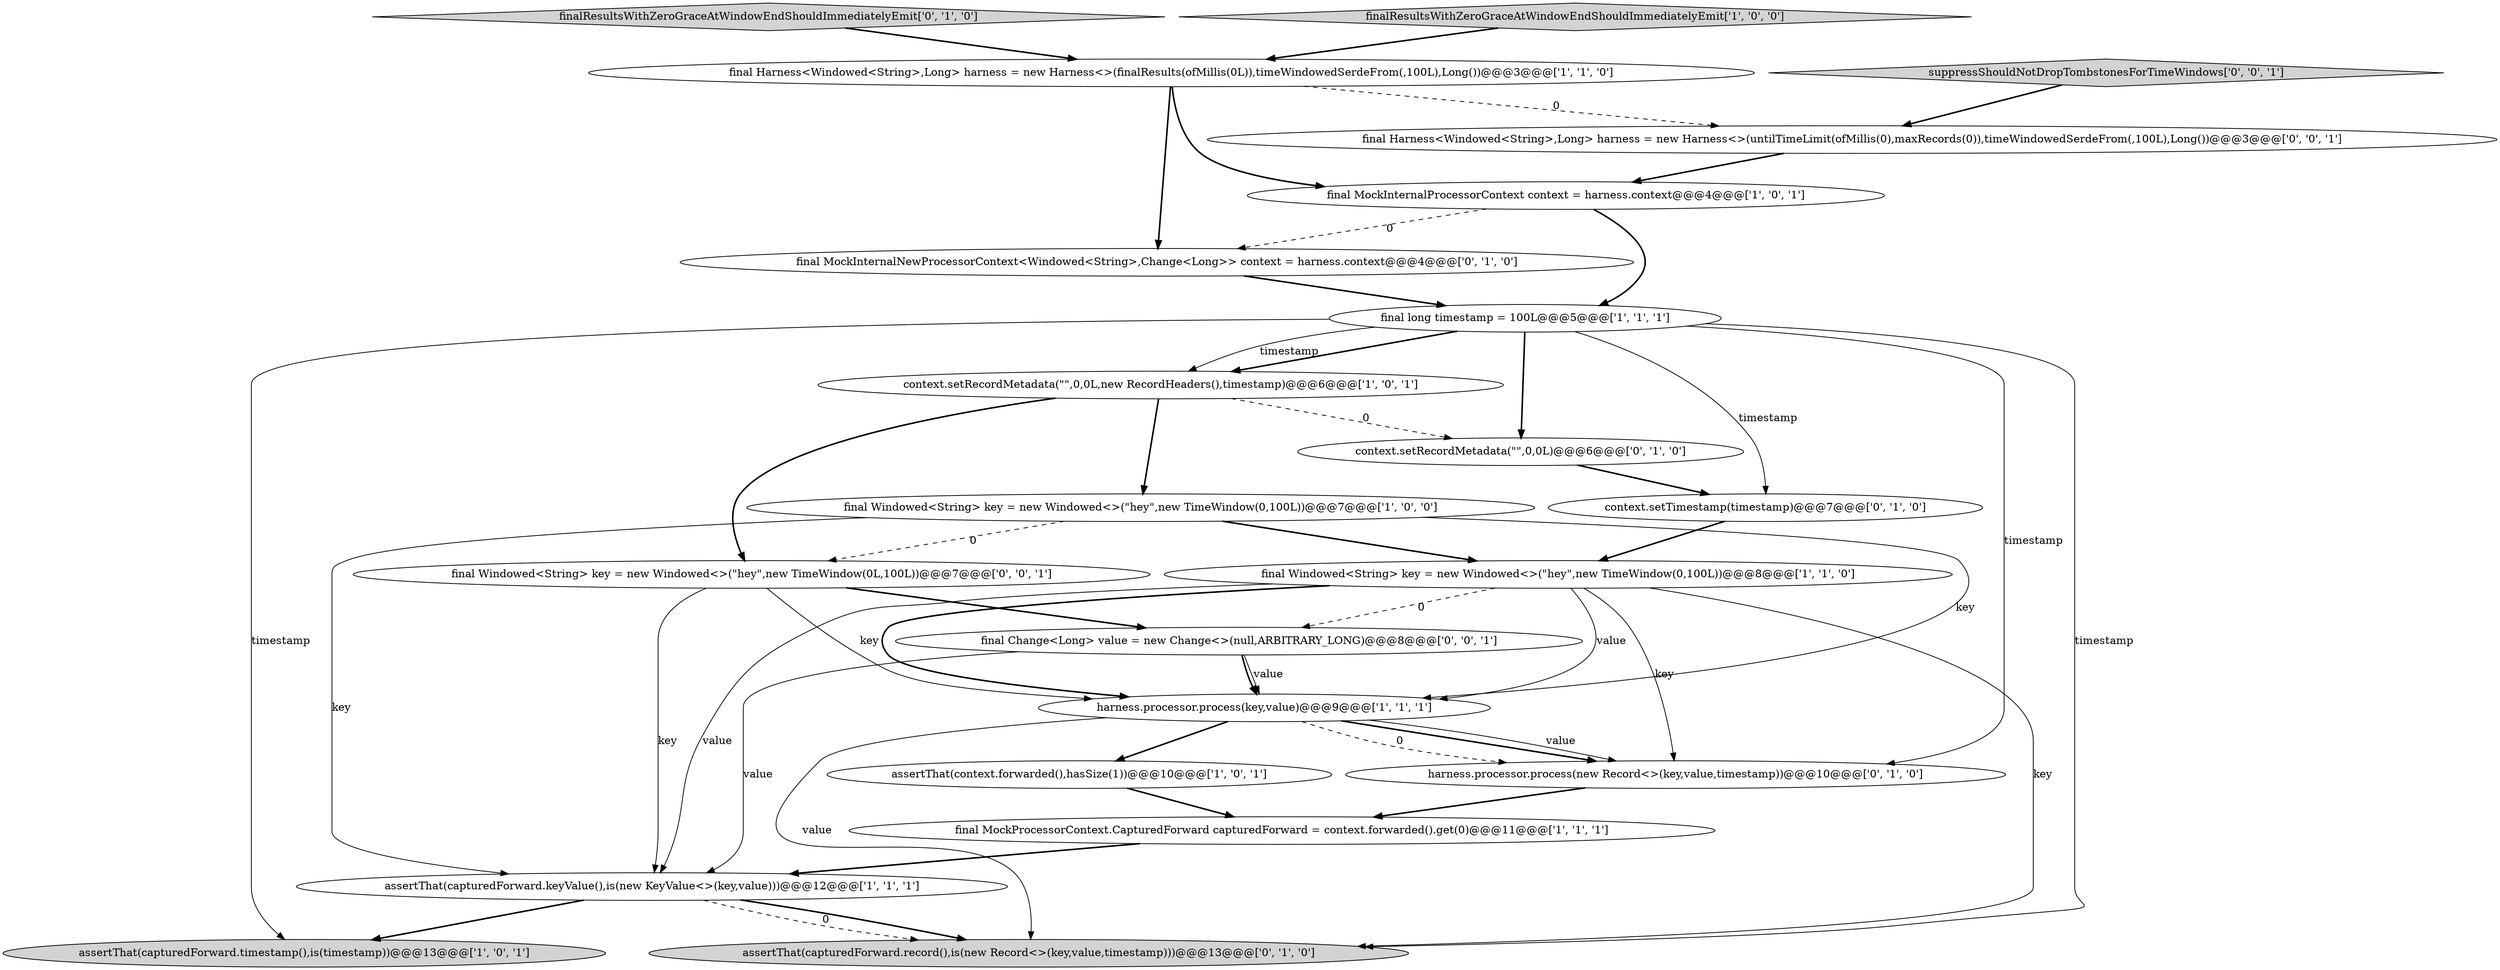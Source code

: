 digraph {
13 [style = filled, label = "context.setTimestamp(timestamp)@@@7@@@['0', '1', '0']", fillcolor = white, shape = ellipse image = "AAA1AAABBB2BBB"];
15 [style = filled, label = "finalResultsWithZeroGraceAtWindowEndShouldImmediatelyEmit['0', '1', '0']", fillcolor = lightgray, shape = diamond image = "AAA0AAABBB2BBB"];
8 [style = filled, label = "final Windowed<String> key = new Windowed<>(\"hey\",new TimeWindow(0,100L))@@@8@@@['1', '1', '0']", fillcolor = white, shape = ellipse image = "AAA0AAABBB1BBB"];
0 [style = filled, label = "harness.processor.process(key,value)@@@9@@@['1', '1', '1']", fillcolor = white, shape = ellipse image = "AAA0AAABBB1BBB"];
11 [style = filled, label = "finalResultsWithZeroGraceAtWindowEndShouldImmediatelyEmit['1', '0', '0']", fillcolor = lightgray, shape = diamond image = "AAA0AAABBB1BBB"];
20 [style = filled, label = "suppressShouldNotDropTombstonesForTimeWindows['0', '0', '1']", fillcolor = lightgray, shape = diamond image = "AAA0AAABBB3BBB"];
17 [style = filled, label = "harness.processor.process(new Record<>(key,value,timestamp))@@@10@@@['0', '1', '0']", fillcolor = white, shape = ellipse image = "AAA1AAABBB2BBB"];
21 [style = filled, label = "final Harness<Windowed<String>,Long> harness = new Harness<>(untilTimeLimit(ofMillis(0),maxRecords(0)),timeWindowedSerdeFrom(,100L),Long())@@@3@@@['0', '0', '1']", fillcolor = white, shape = ellipse image = "AAA0AAABBB3BBB"];
12 [style = filled, label = "final MockInternalNewProcessorContext<Windowed<String>,Change<Long>> context = harness.context@@@4@@@['0', '1', '0']", fillcolor = white, shape = ellipse image = "AAA1AAABBB2BBB"];
2 [style = filled, label = "final Harness<Windowed<String>,Long> harness = new Harness<>(finalResults(ofMillis(0L)),timeWindowedSerdeFrom(,100L),Long())@@@3@@@['1', '1', '0']", fillcolor = white, shape = ellipse image = "AAA0AAABBB1BBB"];
10 [style = filled, label = "final MockProcessorContext.CapturedForward capturedForward = context.forwarded().get(0)@@@11@@@['1', '1', '1']", fillcolor = white, shape = ellipse image = "AAA0AAABBB1BBB"];
5 [style = filled, label = "assertThat(capturedForward.timestamp(),is(timestamp))@@@13@@@['1', '0', '1']", fillcolor = lightgray, shape = ellipse image = "AAA0AAABBB1BBB"];
14 [style = filled, label = "assertThat(capturedForward.record(),is(new Record<>(key,value,timestamp)))@@@13@@@['0', '1', '0']", fillcolor = lightgray, shape = ellipse image = "AAA1AAABBB2BBB"];
1 [style = filled, label = "final MockInternalProcessorContext context = harness.context@@@4@@@['1', '0', '1']", fillcolor = white, shape = ellipse image = "AAA0AAABBB1BBB"];
6 [style = filled, label = "final Windowed<String> key = new Windowed<>(\"hey\",new TimeWindow(0,100L))@@@7@@@['1', '0', '0']", fillcolor = white, shape = ellipse image = "AAA0AAABBB1BBB"];
16 [style = filled, label = "context.setRecordMetadata(\"\",0,0L)@@@6@@@['0', '1', '0']", fillcolor = white, shape = ellipse image = "AAA1AAABBB2BBB"];
4 [style = filled, label = "assertThat(capturedForward.keyValue(),is(new KeyValue<>(key,value)))@@@12@@@['1', '1', '1']", fillcolor = white, shape = ellipse image = "AAA0AAABBB1BBB"];
18 [style = filled, label = "final Windowed<String> key = new Windowed<>(\"hey\",new TimeWindow(0L,100L))@@@7@@@['0', '0', '1']", fillcolor = white, shape = ellipse image = "AAA0AAABBB3BBB"];
9 [style = filled, label = "final long timestamp = 100L@@@5@@@['1', '1', '1']", fillcolor = white, shape = ellipse image = "AAA0AAABBB1BBB"];
7 [style = filled, label = "assertThat(context.forwarded(),hasSize(1))@@@10@@@['1', '0', '1']", fillcolor = white, shape = ellipse image = "AAA0AAABBB1BBB"];
3 [style = filled, label = "context.setRecordMetadata(\"\",0,0L,new RecordHeaders(),timestamp)@@@6@@@['1', '0', '1']", fillcolor = white, shape = ellipse image = "AAA0AAABBB1BBB"];
19 [style = filled, label = "final Change<Long> value = new Change<>(null,ARBITRARY_LONG)@@@8@@@['0', '0', '1']", fillcolor = white, shape = ellipse image = "AAA0AAABBB3BBB"];
4->14 [style = dashed, label="0"];
6->4 [style = solid, label="key"];
8->4 [style = solid, label="value"];
1->9 [style = bold, label=""];
6->18 [style = dashed, label="0"];
8->0 [style = bold, label=""];
0->14 [style = solid, label="value"];
7->10 [style = bold, label=""];
3->16 [style = dashed, label="0"];
0->7 [style = bold, label=""];
8->14 [style = solid, label="key"];
6->0 [style = solid, label="key"];
9->17 [style = solid, label="timestamp"];
9->16 [style = bold, label=""];
4->5 [style = bold, label=""];
9->3 [style = bold, label=""];
19->0 [style = bold, label=""];
9->3 [style = solid, label="timestamp"];
18->4 [style = solid, label="key"];
16->13 [style = bold, label=""];
3->18 [style = bold, label=""];
6->8 [style = bold, label=""];
11->2 [style = bold, label=""];
15->2 [style = bold, label=""];
9->13 [style = solid, label="timestamp"];
8->17 [style = solid, label="key"];
3->6 [style = bold, label=""];
12->9 [style = bold, label=""];
20->21 [style = bold, label=""];
8->0 [style = solid, label="value"];
18->0 [style = solid, label="key"];
8->19 [style = dashed, label="0"];
18->19 [style = bold, label=""];
10->4 [style = bold, label=""];
2->1 [style = bold, label=""];
0->17 [style = dashed, label="0"];
0->17 [style = bold, label=""];
19->0 [style = solid, label="value"];
4->14 [style = bold, label=""];
1->12 [style = dashed, label="0"];
2->21 [style = dashed, label="0"];
9->14 [style = solid, label="timestamp"];
21->1 [style = bold, label=""];
13->8 [style = bold, label=""];
0->17 [style = solid, label="value"];
19->4 [style = solid, label="value"];
17->10 [style = bold, label=""];
2->12 [style = bold, label=""];
9->5 [style = solid, label="timestamp"];
}
